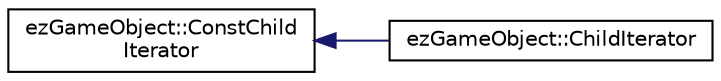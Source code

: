 digraph "Graphical Class Hierarchy"
{
 // LATEX_PDF_SIZE
  edge [fontname="Helvetica",fontsize="10",labelfontname="Helvetica",labelfontsize="10"];
  node [fontname="Helvetica",fontsize="10",shape=record];
  rankdir="LR";
  Node0 [label="ezGameObject::ConstChild\lIterator",height=0.2,width=0.4,color="black", fillcolor="white", style="filled",URL="$d0/db5/classez_game_object_1_1_const_child_iterator.htm",tooltip="Iterates over all children of one object."];
  Node0 -> Node1 [dir="back",color="midnightblue",fontsize="10",style="solid",fontname="Helvetica"];
  Node1 [label="ezGameObject::ChildIterator",height=0.2,width=0.4,color="black", fillcolor="white", style="filled",URL="$d2/dbd/classez_game_object_1_1_child_iterator.htm",tooltip=" "];
}
